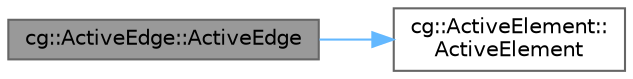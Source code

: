digraph "cg::ActiveEdge::ActiveEdge"
{
 // LATEX_PDF_SIZE
  bgcolor="transparent";
  edge [fontname=Helvetica,fontsize=10,labelfontname=Helvetica,labelfontsize=10];
  node [fontname=Helvetica,fontsize=10,shape=box,height=0.2,width=0.4];
  rankdir="LR";
  Node1 [id="Node000001",label="cg::ActiveEdge::ActiveEdge",height=0.2,width=0.4,color="gray40", fillcolor="grey60", style="filled", fontcolor="black",tooltip=" "];
  Node1 -> Node2 [id="edge1_Node000001_Node000002",color="steelblue1",style="solid",tooltip=" "];
  Node2 [id="Node000002",label="cg::ActiveElement::\lActiveElement",height=0.2,width=0.4,color="grey40", fillcolor="white", style="filled",URL="$classcg_1_1_active_element.html#ae6070c3a65dd49f8bfc56438a953aa44",tooltip=" "];
}
